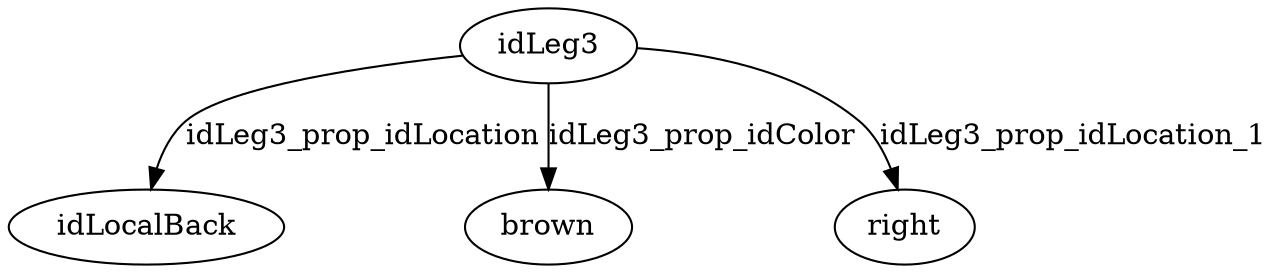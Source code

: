 strict digraph  {
idLeg3 [node_type=entity_node, root=root];
idLocalBack;
brown;
right;
idLeg3 -> idLocalBack  [edge_type=property, label=idLeg3_prop_idLocation];
idLeg3 -> brown  [edge_type=property, label=idLeg3_prop_idColor];
idLeg3 -> right  [edge_type=property, label=idLeg3_prop_idLocation_1];
}
